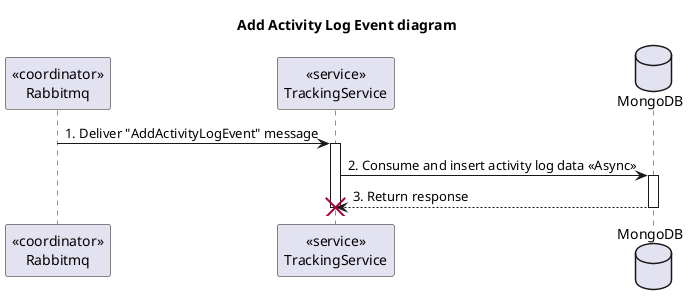 @startuml Sequence
title "Add Activity Log Event diagram"

<style>
  sequenceDiagram {
    reference {
      BackGroundColor white
    }
}
</style>

participant "<<coordinator>>\nRabbitmq" as Rabbitmq
participant "<<service>>\nTrackingService" as TrackingService
database MongoDB

Rabbitmq -> TrackingService++: 1. Deliver "AddActivityLogEvent" message
TrackingService -> MongoDB++: 2. Consume and insert activity log data <<Async>>
TrackingService <-- MongoDB--: 3. Return response
destroy TrackingService

@enduml
